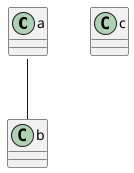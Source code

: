 {
  "sha1": "4qdn9kavwohj9jk5zmf97avd37yxfyv",
  "insertion": {
    "when": "2024-10-11T09:30:57.834Z",
    "url": "https://github.com/plantuml/plantuml/issues/1934",
    "user": "plantuml@gmail.com"
  }
}
@startuml
a::b -- b
b.b -- c
@enduml
